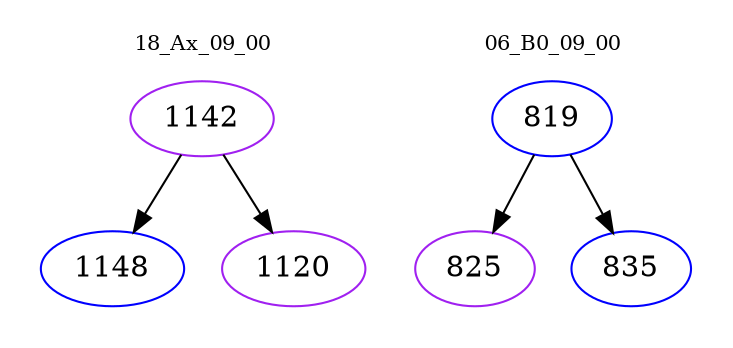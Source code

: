 digraph{
subgraph cluster_0 {
color = white
label = "18_Ax_09_00";
fontsize=10;
T0_1142 [label="1142", color="purple"]
T0_1142 -> T0_1148 [color="black"]
T0_1148 [label="1148", color="blue"]
T0_1142 -> T0_1120 [color="black"]
T0_1120 [label="1120", color="purple"]
}
subgraph cluster_1 {
color = white
label = "06_B0_09_00";
fontsize=10;
T1_819 [label="819", color="blue"]
T1_819 -> T1_825 [color="black"]
T1_825 [label="825", color="purple"]
T1_819 -> T1_835 [color="black"]
T1_835 [label="835", color="blue"]
}
}
